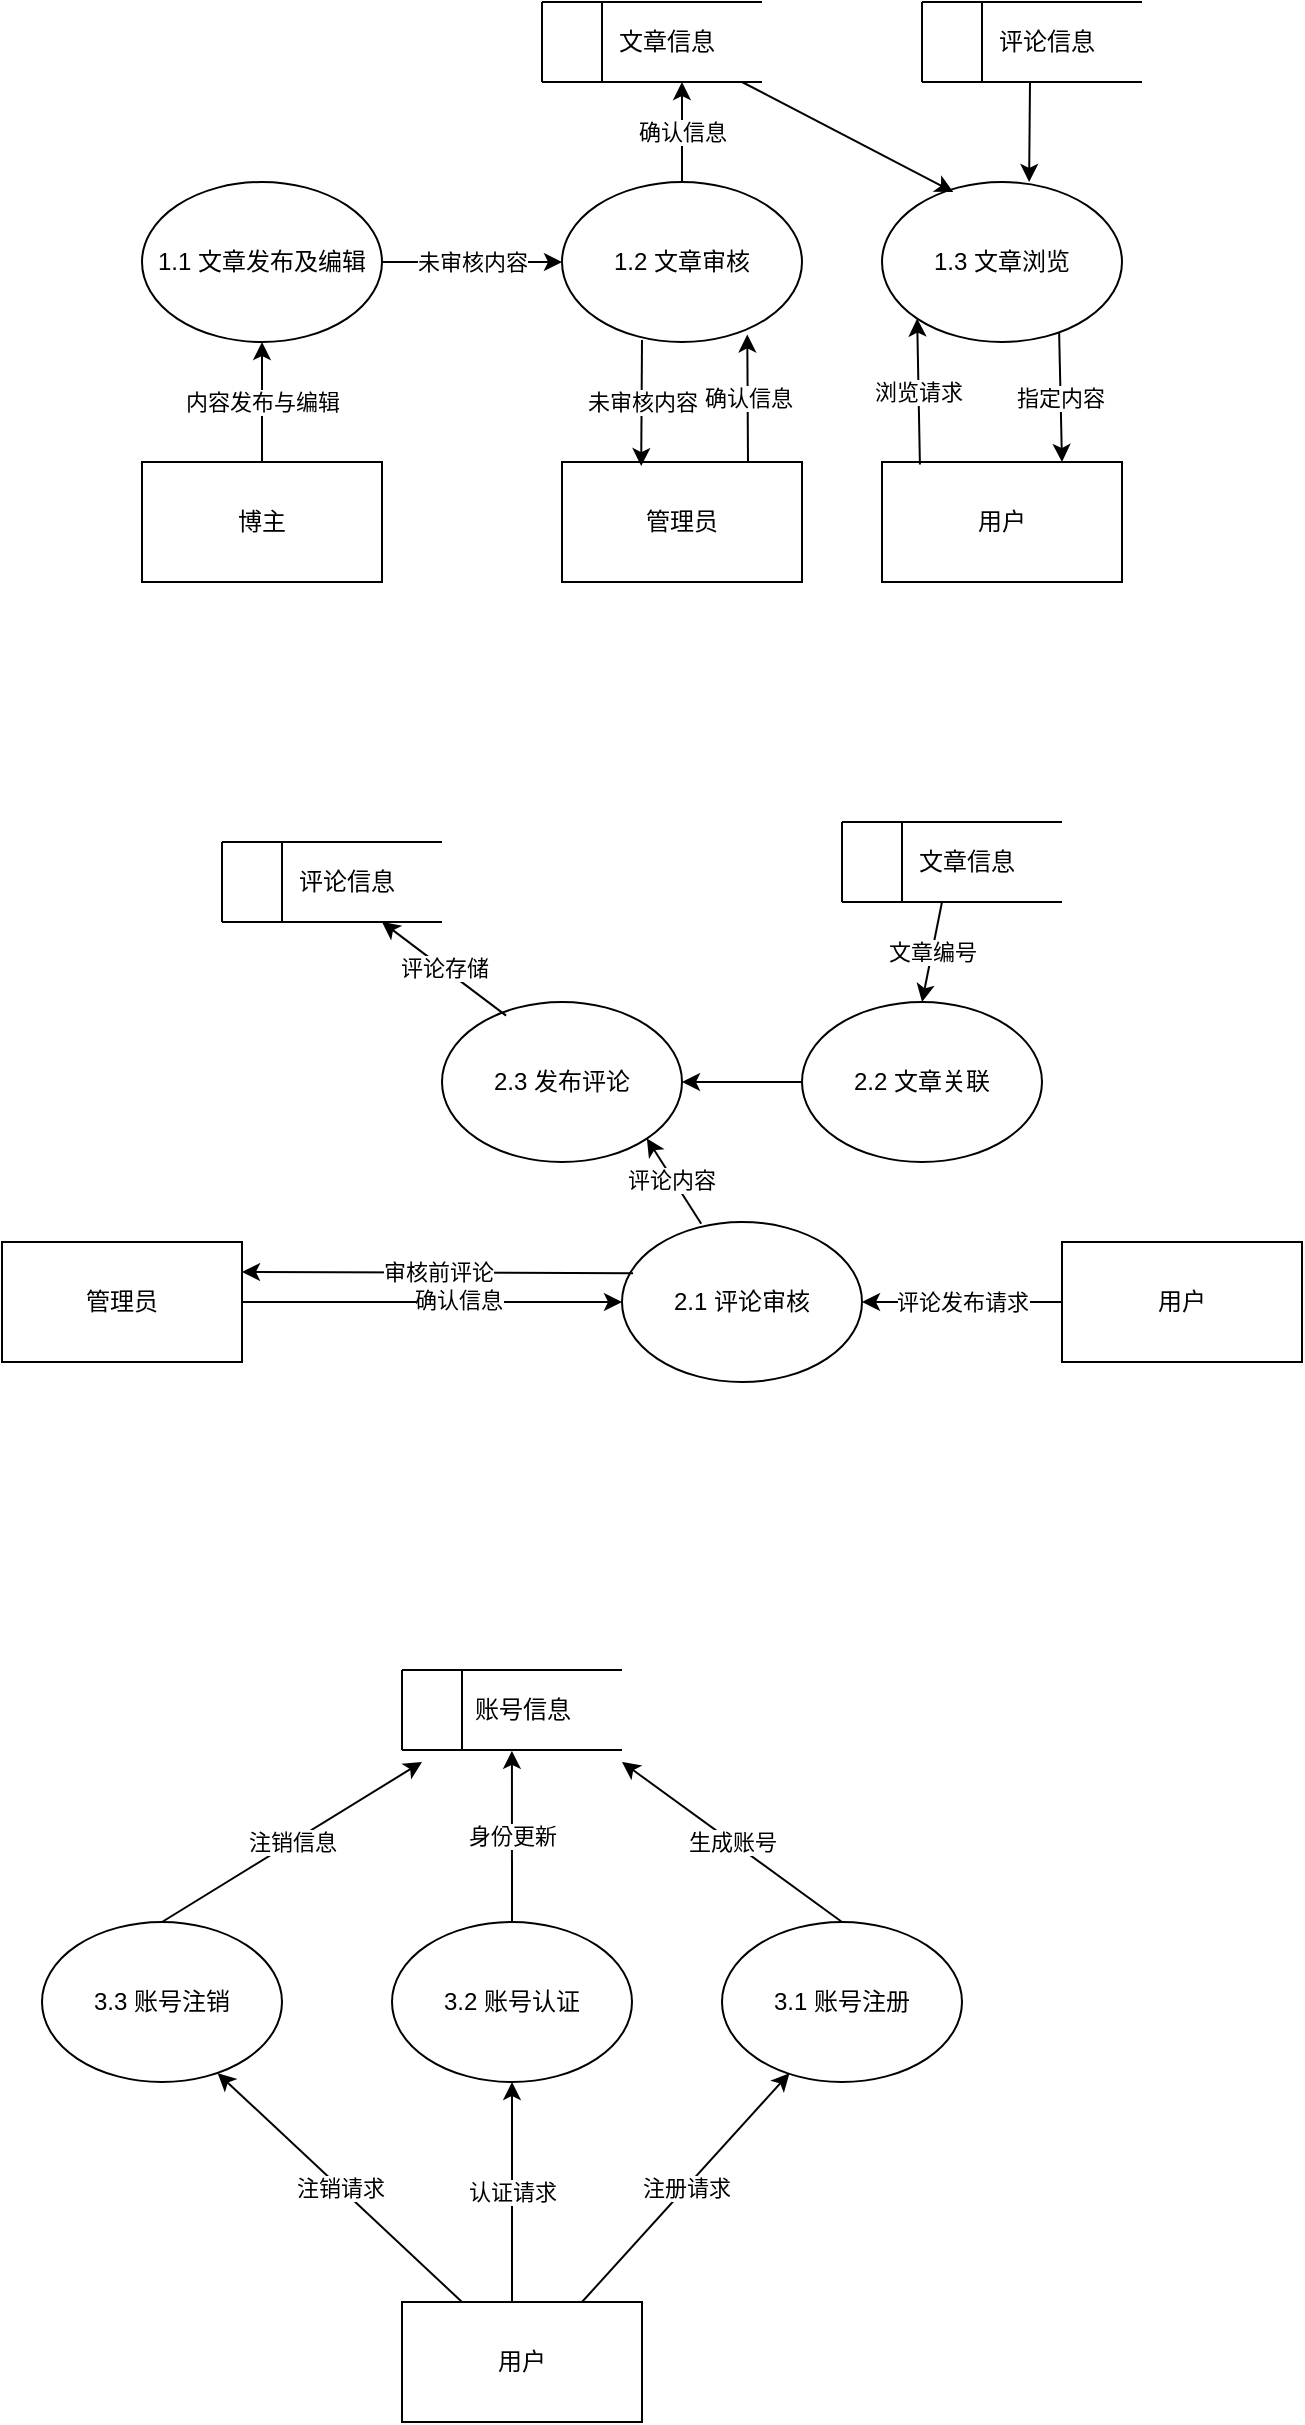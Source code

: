 <mxfile version="13.9.9" type="device"><diagram id="0lj7BKsPMdcUci3v4fPZ" name="第 1 页"><mxGraphModel dx="857" dy="642" grid="1" gridSize="10" guides="1" tooltips="1" connect="1" arrows="1" fold="1" page="1" pageScale="1" pageWidth="2827" pageHeight="2169" math="0" shadow="0"><root><mxCell id="0"/><mxCell id="1" parent="0"/><mxCell id="iNh1a_SYd_aXpKAMk5zt-178" value="确认信息" style="edgeStyle=orthogonalEdgeStyle;rounded=0;orthogonalLoop=1;jettySize=auto;html=1;entryX=0.633;entryY=1.5;entryDx=0;entryDy=0;entryPerimeter=0;startArrow=none;startFill=0;" edge="1" parent="1" source="iNh1a_SYd_aXpKAMk5zt-63" target="iNh1a_SYd_aXpKAMk5zt-173"><mxGeometry relative="1" as="geometry"/></mxCell><mxCell id="iNh1a_SYd_aXpKAMk5zt-63" value="1.2 文章审核" style="ellipse;whiteSpace=wrap;html=1;" vertex="1" parent="1"><mxGeometry x="460" y="190" width="120" height="80" as="geometry"/></mxCell><mxCell id="iNh1a_SYd_aXpKAMk5zt-68" value="2.3 发布评论" style="ellipse;whiteSpace=wrap;html=1;" vertex="1" parent="1"><mxGeometry x="400" y="600" width="120" height="80" as="geometry"/></mxCell><mxCell id="iNh1a_SYd_aXpKAMk5zt-109" value="2.2 文章关联" style="ellipse;whiteSpace=wrap;html=1;" vertex="1" parent="1"><mxGeometry x="580" y="600" width="120" height="80" as="geometry"/></mxCell><mxCell id="iNh1a_SYd_aXpKAMk5zt-110" value="2.1 评论审核" style="ellipse;whiteSpace=wrap;html=1;" vertex="1" parent="1"><mxGeometry x="490" y="710" width="120" height="80" as="geometry"/></mxCell><mxCell id="iNh1a_SYd_aXpKAMk5zt-111" value="" style="group" vertex="1" connectable="0" parent="1"><mxGeometry x="290" y="520" width="110" height="40" as="geometry"/></mxCell><mxCell id="iNh1a_SYd_aXpKAMk5zt-112" value="" style="group" vertex="1" connectable="0" parent="iNh1a_SYd_aXpKAMk5zt-111"><mxGeometry width="110" height="40" as="geometry"/></mxCell><mxCell id="iNh1a_SYd_aXpKAMk5zt-113" value="" style="endArrow=none;html=1;" edge="1" parent="iNh1a_SYd_aXpKAMk5zt-112"><mxGeometry width="50" height="50" relative="1" as="geometry"><mxPoint x="110" as="sourcePoint"/><mxPoint as="targetPoint"/></mxGeometry></mxCell><mxCell id="iNh1a_SYd_aXpKAMk5zt-114" value="" style="endArrow=none;html=1;" edge="1" parent="iNh1a_SYd_aXpKAMk5zt-112"><mxGeometry width="50" height="50" relative="1" as="geometry"><mxPoint x="110" y="40" as="sourcePoint"/><mxPoint y="40" as="targetPoint"/></mxGeometry></mxCell><mxCell id="iNh1a_SYd_aXpKAMk5zt-115" value="" style="endArrow=none;html=1;" edge="1" parent="iNh1a_SYd_aXpKAMk5zt-112"><mxGeometry width="50" height="50" relative="1" as="geometry"><mxPoint y="40" as="sourcePoint"/><mxPoint as="targetPoint"/></mxGeometry></mxCell><mxCell id="iNh1a_SYd_aXpKAMk5zt-116" value="" style="endArrow=none;html=1;" edge="1" parent="iNh1a_SYd_aXpKAMk5zt-112"><mxGeometry width="50" height="50" relative="1" as="geometry"><mxPoint x="30" y="40" as="sourcePoint"/><mxPoint x="30" as="targetPoint"/></mxGeometry></mxCell><mxCell id="iNh1a_SYd_aXpKAMk5zt-117" value="评论信息" style="text;html=1;align=center;verticalAlign=middle;resizable=0;points=[];autosize=1;" vertex="1" parent="iNh1a_SYd_aXpKAMk5zt-111"><mxGeometry x="32" y="10" width="60" height="20" as="geometry"/></mxCell><mxCell id="iNh1a_SYd_aXpKAMk5zt-118" value="" style="group" vertex="1" connectable="0" parent="1"><mxGeometry x="600" y="510" width="110" height="40" as="geometry"/></mxCell><mxCell id="iNh1a_SYd_aXpKAMk5zt-119" value="" style="group" vertex="1" connectable="0" parent="iNh1a_SYd_aXpKAMk5zt-118"><mxGeometry width="110" height="40" as="geometry"/></mxCell><mxCell id="iNh1a_SYd_aXpKAMk5zt-120" value="" style="endArrow=none;html=1;" edge="1" parent="iNh1a_SYd_aXpKAMk5zt-119"><mxGeometry width="50" height="50" relative="1" as="geometry"><mxPoint x="110" as="sourcePoint"/><mxPoint as="targetPoint"/></mxGeometry></mxCell><mxCell id="iNh1a_SYd_aXpKAMk5zt-121" value="" style="endArrow=none;html=1;" edge="1" parent="iNh1a_SYd_aXpKAMk5zt-119"><mxGeometry width="50" height="50" relative="1" as="geometry"><mxPoint x="110" y="40" as="sourcePoint"/><mxPoint y="40" as="targetPoint"/></mxGeometry></mxCell><mxCell id="iNh1a_SYd_aXpKAMk5zt-122" value="" style="endArrow=none;html=1;" edge="1" parent="iNh1a_SYd_aXpKAMk5zt-119"><mxGeometry width="50" height="50" relative="1" as="geometry"><mxPoint y="40" as="sourcePoint"/><mxPoint as="targetPoint"/></mxGeometry></mxCell><mxCell id="iNh1a_SYd_aXpKAMk5zt-123" value="" style="endArrow=none;html=1;" edge="1" parent="iNh1a_SYd_aXpKAMk5zt-119"><mxGeometry width="50" height="50" relative="1" as="geometry"><mxPoint x="30" y="40" as="sourcePoint"/><mxPoint x="30" as="targetPoint"/></mxGeometry></mxCell><mxCell id="iNh1a_SYd_aXpKAMk5zt-124" value="文章信息" style="text;html=1;align=center;verticalAlign=middle;resizable=0;points=[];autosize=1;" vertex="1" parent="iNh1a_SYd_aXpKAMk5zt-118"><mxGeometry x="32" y="10" width="60" height="20" as="geometry"/></mxCell><mxCell id="iNh1a_SYd_aXpKAMk5zt-127" value="评论发布请求" style="edgeStyle=orthogonalEdgeStyle;rounded=0;orthogonalLoop=1;jettySize=auto;html=1;entryX=1;entryY=0.5;entryDx=0;entryDy=0;" edge="1" parent="1" source="iNh1a_SYd_aXpKAMk5zt-125" target="iNh1a_SYd_aXpKAMk5zt-110"><mxGeometry relative="1" as="geometry"/></mxCell><mxCell id="iNh1a_SYd_aXpKAMk5zt-125" value="用户" style="whiteSpace=wrap;html=1;" vertex="1" parent="1"><mxGeometry x="710" y="720" width="120" height="60" as="geometry"/></mxCell><mxCell id="iNh1a_SYd_aXpKAMk5zt-126" value="管理员" style="whiteSpace=wrap;html=1;" vertex="1" parent="1"><mxGeometry x="180" y="720" width="120" height="60" as="geometry"/></mxCell><mxCell id="iNh1a_SYd_aXpKAMk5zt-129" value="评论内容&amp;nbsp;" style="endArrow=classic;html=1;entryX=1;entryY=1;entryDx=0;entryDy=0;exitX=0.33;exitY=0.011;exitDx=0;exitDy=0;exitPerimeter=0;" edge="1" parent="1" source="iNh1a_SYd_aXpKAMk5zt-110" target="iNh1a_SYd_aXpKAMk5zt-68"><mxGeometry width="50" height="50" relative="1" as="geometry"><mxPoint x="490" y="620" as="sourcePoint"/><mxPoint x="540" y="570" as="targetPoint"/></mxGeometry></mxCell><mxCell id="iNh1a_SYd_aXpKAMk5zt-130" value="评论存储" style="endArrow=classic;html=1;exitX=0.267;exitY=0.085;exitDx=0;exitDy=0;exitPerimeter=0;" edge="1" parent="1" source="iNh1a_SYd_aXpKAMk5zt-68"><mxGeometry width="50" height="50" relative="1" as="geometry"><mxPoint x="490" y="620" as="sourcePoint"/><mxPoint x="370" y="560" as="targetPoint"/></mxGeometry></mxCell><mxCell id="iNh1a_SYd_aXpKAMk5zt-131" value="" style="endArrow=classic;html=1;entryX=1;entryY=0.5;entryDx=0;entryDy=0;exitX=0;exitY=0.5;exitDx=0;exitDy=0;" edge="1" parent="1" source="iNh1a_SYd_aXpKAMk5zt-109" target="iNh1a_SYd_aXpKAMk5zt-68"><mxGeometry width="50" height="50" relative="1" as="geometry"><mxPoint x="490" y="620" as="sourcePoint"/><mxPoint x="540" y="570" as="targetPoint"/></mxGeometry></mxCell><mxCell id="iNh1a_SYd_aXpKAMk5zt-132" value="文章编号" style="endArrow=classic;html=1;entryX=0.5;entryY=0;entryDx=0;entryDy=0;" edge="1" parent="1" target="iNh1a_SYd_aXpKAMk5zt-109"><mxGeometry width="50" height="50" relative="1" as="geometry"><mxPoint x="650" y="550" as="sourcePoint"/><mxPoint x="540" y="570" as="targetPoint"/></mxGeometry></mxCell><mxCell id="iNh1a_SYd_aXpKAMk5zt-134" value="审核前评论" style="endArrow=classic;html=1;entryX=1;entryY=0.25;entryDx=0;entryDy=0;exitX=0.046;exitY=0.32;exitDx=0;exitDy=0;exitPerimeter=0;" edge="1" parent="1" source="iNh1a_SYd_aXpKAMk5zt-110" target="iNh1a_SYd_aXpKAMk5zt-126"><mxGeometry width="50" height="50" relative="1" as="geometry"><mxPoint x="490" y="620" as="sourcePoint"/><mxPoint x="540" y="570" as="targetPoint"/></mxGeometry></mxCell><mxCell id="iNh1a_SYd_aXpKAMk5zt-135" value="" style="endArrow=classic;html=1;entryX=0;entryY=0.5;entryDx=0;entryDy=0;exitX=1;exitY=0.5;exitDx=0;exitDy=0;" edge="1" parent="1" source="iNh1a_SYd_aXpKAMk5zt-126" target="iNh1a_SYd_aXpKAMk5zt-110"><mxGeometry width="50" height="50" relative="1" as="geometry"><mxPoint x="490" y="620" as="sourcePoint"/><mxPoint x="540" y="570" as="targetPoint"/></mxGeometry></mxCell><mxCell id="iNh1a_SYd_aXpKAMk5zt-136" value="确认信息" style="edgeLabel;html=1;align=center;verticalAlign=middle;resizable=0;points=[];" vertex="1" connectable="0" parent="iNh1a_SYd_aXpKAMk5zt-135"><mxGeometry x="0.129" y="1" relative="1" as="geometry"><mxPoint as="offset"/></mxGeometry></mxCell><mxCell id="iNh1a_SYd_aXpKAMk5zt-137" value="3.1 账号注册" style="ellipse;whiteSpace=wrap;html=1;" vertex="1" parent="1"><mxGeometry x="540" y="1060" width="120" height="80" as="geometry"/></mxCell><mxCell id="iNh1a_SYd_aXpKAMk5zt-145" value="" style="group" vertex="1" connectable="0" parent="1"><mxGeometry x="380" y="934" width="110" height="40" as="geometry"/></mxCell><mxCell id="iNh1a_SYd_aXpKAMk5zt-146" value="" style="group" vertex="1" connectable="0" parent="iNh1a_SYd_aXpKAMk5zt-145"><mxGeometry width="110" height="40" as="geometry"/></mxCell><mxCell id="iNh1a_SYd_aXpKAMk5zt-147" value="" style="endArrow=none;html=1;" edge="1" parent="iNh1a_SYd_aXpKAMk5zt-146"><mxGeometry width="50" height="50" relative="1" as="geometry"><mxPoint x="110" as="sourcePoint"/><mxPoint as="targetPoint"/></mxGeometry></mxCell><mxCell id="iNh1a_SYd_aXpKAMk5zt-148" value="" style="endArrow=none;html=1;" edge="1" parent="iNh1a_SYd_aXpKAMk5zt-146"><mxGeometry width="50" height="50" relative="1" as="geometry"><mxPoint x="110" y="40" as="sourcePoint"/><mxPoint y="40" as="targetPoint"/></mxGeometry></mxCell><mxCell id="iNh1a_SYd_aXpKAMk5zt-149" value="" style="endArrow=none;html=1;" edge="1" parent="iNh1a_SYd_aXpKAMk5zt-146"><mxGeometry width="50" height="50" relative="1" as="geometry"><mxPoint y="40" as="sourcePoint"/><mxPoint as="targetPoint"/></mxGeometry></mxCell><mxCell id="iNh1a_SYd_aXpKAMk5zt-150" value="" style="endArrow=none;html=1;" edge="1" parent="iNh1a_SYd_aXpKAMk5zt-146"><mxGeometry width="50" height="50" relative="1" as="geometry"><mxPoint x="30" y="40" as="sourcePoint"/><mxPoint x="30" as="targetPoint"/></mxGeometry></mxCell><mxCell id="iNh1a_SYd_aXpKAMk5zt-151" value="账号信息" style="text;html=1;align=center;verticalAlign=middle;resizable=0;points=[];autosize=1;" vertex="1" parent="iNh1a_SYd_aXpKAMk5zt-145"><mxGeometry x="30" y="10" width="60" height="20" as="geometry"/></mxCell><mxCell id="iNh1a_SYd_aXpKAMk5zt-152" value="用户" style="whiteSpace=wrap;html=1;" vertex="1" parent="1"><mxGeometry x="380" y="1250" width="120" height="60" as="geometry"/></mxCell><mxCell id="iNh1a_SYd_aXpKAMk5zt-164" value="身份更新" style="edgeStyle=orthogonalEdgeStyle;rounded=0;orthogonalLoop=1;jettySize=auto;html=1;entryX=0.416;entryY=1.521;entryDx=0;entryDy=0;entryPerimeter=0;startArrow=none;startFill=0;" edge="1" parent="1" source="iNh1a_SYd_aXpKAMk5zt-154" target="iNh1a_SYd_aXpKAMk5zt-151"><mxGeometry relative="1" as="geometry"/></mxCell><mxCell id="iNh1a_SYd_aXpKAMk5zt-154" value="3.2 账号认证" style="ellipse;whiteSpace=wrap;html=1;" vertex="1" parent="1"><mxGeometry x="375" y="1060" width="120" height="80" as="geometry"/></mxCell><mxCell id="iNh1a_SYd_aXpKAMk5zt-155" value="3.3 账号注销" style="ellipse;whiteSpace=wrap;html=1;" vertex="1" parent="1"><mxGeometry x="200" y="1060" width="120" height="80" as="geometry"/></mxCell><mxCell id="iNh1a_SYd_aXpKAMk5zt-159" value="生成账号" style="endArrow=classic;html=1;exitX=0.5;exitY=0;exitDx=0;exitDy=0;" edge="1" parent="1" source="iNh1a_SYd_aXpKAMk5zt-137"><mxGeometry width="50" height="50" relative="1" as="geometry"><mxPoint x="490" y="970" as="sourcePoint"/><mxPoint x="490" y="980" as="targetPoint"/></mxGeometry></mxCell><mxCell id="iNh1a_SYd_aXpKAMk5zt-160" value="注册请求" style="endArrow=classic;html=1;exitX=0.75;exitY=0;exitDx=0;exitDy=0;entryX=0.281;entryY=0.945;entryDx=0;entryDy=0;entryPerimeter=0;" edge="1" parent="1" source="iNh1a_SYd_aXpKAMk5zt-152" target="iNh1a_SYd_aXpKAMk5zt-137"><mxGeometry width="50" height="50" relative="1" as="geometry"><mxPoint x="490" y="1090" as="sourcePoint"/><mxPoint x="540" y="1040" as="targetPoint"/></mxGeometry></mxCell><mxCell id="iNh1a_SYd_aXpKAMk5zt-161" value="认证请求" style="endArrow=classic;html=1;entryX=0.5;entryY=1;entryDx=0;entryDy=0;" edge="1" parent="1" target="iNh1a_SYd_aXpKAMk5zt-154"><mxGeometry width="50" height="50" relative="1" as="geometry"><mxPoint x="435" y="1250" as="sourcePoint"/><mxPoint x="540" y="1040" as="targetPoint"/></mxGeometry></mxCell><mxCell id="iNh1a_SYd_aXpKAMk5zt-162" value="注销请求" style="endArrow=classic;html=1;entryX=0.732;entryY=0.945;entryDx=0;entryDy=0;entryPerimeter=0;exitX=0.25;exitY=0;exitDx=0;exitDy=0;" edge="1" parent="1" source="iNh1a_SYd_aXpKAMk5zt-152" target="iNh1a_SYd_aXpKAMk5zt-155"><mxGeometry width="50" height="50" relative="1" as="geometry"><mxPoint x="490" y="1090" as="sourcePoint"/><mxPoint x="540" y="1040" as="targetPoint"/></mxGeometry></mxCell><mxCell id="iNh1a_SYd_aXpKAMk5zt-163" value="注销信息" style="endArrow=classic;html=1;exitX=0.5;exitY=0;exitDx=0;exitDy=0;" edge="1" parent="1" source="iNh1a_SYd_aXpKAMk5zt-155"><mxGeometry width="50" height="50" relative="1" as="geometry"><mxPoint x="490" y="1200" as="sourcePoint"/><mxPoint x="390" y="980" as="targetPoint"/></mxGeometry></mxCell><mxCell id="iNh1a_SYd_aXpKAMk5zt-182" value="未审核内容" style="edgeStyle=orthogonalEdgeStyle;rounded=0;orthogonalLoop=1;jettySize=auto;html=1;entryX=0;entryY=0.5;entryDx=0;entryDy=0;startArrow=none;startFill=0;" edge="1" parent="1" source="iNh1a_SYd_aXpKAMk5zt-165" target="iNh1a_SYd_aXpKAMk5zt-63"><mxGeometry relative="1" as="geometry"/></mxCell><mxCell id="iNh1a_SYd_aXpKAMk5zt-165" value="1.1 文章发布及编辑" style="ellipse;whiteSpace=wrap;html=1;" vertex="1" parent="1"><mxGeometry x="250" y="190" width="120" height="80" as="geometry"/></mxCell><mxCell id="iNh1a_SYd_aXpKAMk5zt-166" value="1.3 文章浏览" style="ellipse;whiteSpace=wrap;html=1;" vertex="1" parent="1"><mxGeometry x="620" y="190" width="120" height="80" as="geometry"/></mxCell><mxCell id="iNh1a_SYd_aXpKAMk5zt-167" value="" style="group" vertex="1" connectable="0" parent="1"><mxGeometry x="450" y="100" width="110" height="40" as="geometry"/></mxCell><mxCell id="iNh1a_SYd_aXpKAMk5zt-168" value="" style="group" vertex="1" connectable="0" parent="iNh1a_SYd_aXpKAMk5zt-167"><mxGeometry width="110" height="40" as="geometry"/></mxCell><mxCell id="iNh1a_SYd_aXpKAMk5zt-169" value="" style="endArrow=none;html=1;" edge="1" parent="iNh1a_SYd_aXpKAMk5zt-168"><mxGeometry width="50" height="50" relative="1" as="geometry"><mxPoint x="110" as="sourcePoint"/><mxPoint as="targetPoint"/></mxGeometry></mxCell><mxCell id="iNh1a_SYd_aXpKAMk5zt-170" value="" style="endArrow=none;html=1;" edge="1" parent="iNh1a_SYd_aXpKAMk5zt-168"><mxGeometry width="50" height="50" relative="1" as="geometry"><mxPoint x="110" y="40" as="sourcePoint"/><mxPoint y="40" as="targetPoint"/></mxGeometry></mxCell><mxCell id="iNh1a_SYd_aXpKAMk5zt-171" value="" style="endArrow=none;html=1;" edge="1" parent="iNh1a_SYd_aXpKAMk5zt-168"><mxGeometry width="50" height="50" relative="1" as="geometry"><mxPoint y="40" as="sourcePoint"/><mxPoint as="targetPoint"/></mxGeometry></mxCell><mxCell id="iNh1a_SYd_aXpKAMk5zt-172" value="" style="endArrow=none;html=1;" edge="1" parent="iNh1a_SYd_aXpKAMk5zt-168"><mxGeometry width="50" height="50" relative="1" as="geometry"><mxPoint x="30" y="40" as="sourcePoint"/><mxPoint x="30" as="targetPoint"/></mxGeometry></mxCell><mxCell id="iNh1a_SYd_aXpKAMk5zt-173" value="文章信息" style="text;html=1;align=center;verticalAlign=middle;resizable=0;points=[];autosize=1;" vertex="1" parent="iNh1a_SYd_aXpKAMk5zt-167"><mxGeometry x="32" y="10" width="60" height="20" as="geometry"/></mxCell><mxCell id="iNh1a_SYd_aXpKAMk5zt-174" value="管理员" style="whiteSpace=wrap;html=1;" vertex="1" parent="1"><mxGeometry x="460" y="330" width="120" height="60" as="geometry"/></mxCell><mxCell id="iNh1a_SYd_aXpKAMk5zt-175" value="用户" style="whiteSpace=wrap;html=1;" vertex="1" parent="1"><mxGeometry x="620" y="330" width="120" height="60" as="geometry"/></mxCell><mxCell id="iNh1a_SYd_aXpKAMk5zt-177" value="内容发布与编辑" style="edgeStyle=orthogonalEdgeStyle;rounded=0;orthogonalLoop=1;jettySize=auto;html=1;entryX=0.5;entryY=1;entryDx=0;entryDy=0;startArrow=none;startFill=0;" edge="1" parent="1" source="iNh1a_SYd_aXpKAMk5zt-176" target="iNh1a_SYd_aXpKAMk5zt-165"><mxGeometry relative="1" as="geometry"/></mxCell><mxCell id="iNh1a_SYd_aXpKAMk5zt-176" value="博主" style="whiteSpace=wrap;html=1;" vertex="1" parent="1"><mxGeometry x="250" y="330" width="120" height="60" as="geometry"/></mxCell><mxCell id="iNh1a_SYd_aXpKAMk5zt-180" value="未审核内容" style="endArrow=classic;html=1;entryX=0.33;entryY=0.034;entryDx=0;entryDy=0;entryPerimeter=0;" edge="1" parent="1" target="iNh1a_SYd_aXpKAMk5zt-174"><mxGeometry width="50" height="50" relative="1" as="geometry"><mxPoint x="500" y="269" as="sourcePoint"/><mxPoint x="600" y="330" as="targetPoint"/></mxGeometry></mxCell><mxCell id="iNh1a_SYd_aXpKAMk5zt-181" value="确认信息" style="endArrow=classic;html=1;entryX=0.772;entryY=0.953;entryDx=0;entryDy=0;entryPerimeter=0;" edge="1" parent="1" target="iNh1a_SYd_aXpKAMk5zt-63"><mxGeometry width="50" height="50" relative="1" as="geometry"><mxPoint x="553" y="330" as="sourcePoint"/><mxPoint x="600" y="250" as="targetPoint"/></mxGeometry></mxCell><mxCell id="iNh1a_SYd_aXpKAMk5zt-183" value="浏览请求" style="endArrow=classic;html=1;entryX=0;entryY=1;entryDx=0;entryDy=0;exitX=0.158;exitY=0.021;exitDx=0;exitDy=0;exitPerimeter=0;" edge="1" parent="1" source="iNh1a_SYd_aXpKAMk5zt-175" target="iNh1a_SYd_aXpKAMk5zt-166"><mxGeometry width="50" height="50" relative="1" as="geometry"><mxPoint x="550" y="300" as="sourcePoint"/><mxPoint x="600" y="250" as="targetPoint"/></mxGeometry></mxCell><mxCell id="iNh1a_SYd_aXpKAMk5zt-184" value="指定内容" style="endArrow=classic;html=1;entryX=0.75;entryY=0;entryDx=0;entryDy=0;exitX=0.738;exitY=0.938;exitDx=0;exitDy=0;exitPerimeter=0;" edge="1" parent="1" source="iNh1a_SYd_aXpKAMk5zt-166" target="iNh1a_SYd_aXpKAMk5zt-175"><mxGeometry width="50" height="50" relative="1" as="geometry"><mxPoint x="550" y="300" as="sourcePoint"/><mxPoint x="600" y="250" as="targetPoint"/></mxGeometry></mxCell><mxCell id="iNh1a_SYd_aXpKAMk5zt-185" value="&lt;br&gt;" style="endArrow=classic;html=1;entryX=0.297;entryY=0.063;entryDx=0;entryDy=0;entryPerimeter=0;" edge="1" parent="1" target="iNh1a_SYd_aXpKAMk5zt-166"><mxGeometry width="50" height="50" relative="1" as="geometry"><mxPoint x="550" y="140" as="sourcePoint"/><mxPoint x="600" y="250" as="targetPoint"/></mxGeometry></mxCell><mxCell id="iNh1a_SYd_aXpKAMk5zt-186" value="" style="group" vertex="1" connectable="0" parent="1"><mxGeometry x="640" y="100" width="110" height="40" as="geometry"/></mxCell><mxCell id="iNh1a_SYd_aXpKAMk5zt-187" value="" style="group" vertex="1" connectable="0" parent="iNh1a_SYd_aXpKAMk5zt-186"><mxGeometry width="110" height="40" as="geometry"/></mxCell><mxCell id="iNh1a_SYd_aXpKAMk5zt-188" value="" style="endArrow=none;html=1;" edge="1" parent="iNh1a_SYd_aXpKAMk5zt-187"><mxGeometry width="50" height="50" relative="1" as="geometry"><mxPoint x="110" as="sourcePoint"/><mxPoint as="targetPoint"/></mxGeometry></mxCell><mxCell id="iNh1a_SYd_aXpKAMk5zt-189" value="" style="endArrow=none;html=1;" edge="1" parent="iNh1a_SYd_aXpKAMk5zt-187"><mxGeometry width="50" height="50" relative="1" as="geometry"><mxPoint x="110" y="40" as="sourcePoint"/><mxPoint y="40" as="targetPoint"/></mxGeometry></mxCell><mxCell id="iNh1a_SYd_aXpKAMk5zt-190" value="" style="endArrow=none;html=1;" edge="1" parent="iNh1a_SYd_aXpKAMk5zt-187"><mxGeometry width="50" height="50" relative="1" as="geometry"><mxPoint y="40" as="sourcePoint"/><mxPoint as="targetPoint"/></mxGeometry></mxCell><mxCell id="iNh1a_SYd_aXpKAMk5zt-191" value="" style="endArrow=none;html=1;" edge="1" parent="iNh1a_SYd_aXpKAMk5zt-187"><mxGeometry width="50" height="50" relative="1" as="geometry"><mxPoint x="30" y="40" as="sourcePoint"/><mxPoint x="30" as="targetPoint"/></mxGeometry></mxCell><mxCell id="iNh1a_SYd_aXpKAMk5zt-192" value="评论信息" style="text;html=1;align=center;verticalAlign=middle;resizable=0;points=[];autosize=1;" vertex="1" parent="iNh1a_SYd_aXpKAMk5zt-186"><mxGeometry x="32" y="10" width="60" height="20" as="geometry"/></mxCell><mxCell id="iNh1a_SYd_aXpKAMk5zt-194" value="" style="endArrow=classic;html=1;entryX=0.613;entryY=0;entryDx=0;entryDy=0;entryPerimeter=0;" edge="1" parent="1" target="iNh1a_SYd_aXpKAMk5zt-166"><mxGeometry width="50" height="50" relative="1" as="geometry"><mxPoint x="694" y="140" as="sourcePoint"/><mxPoint x="600" y="160" as="targetPoint"/></mxGeometry></mxCell></root></mxGraphModel></diagram></mxfile>